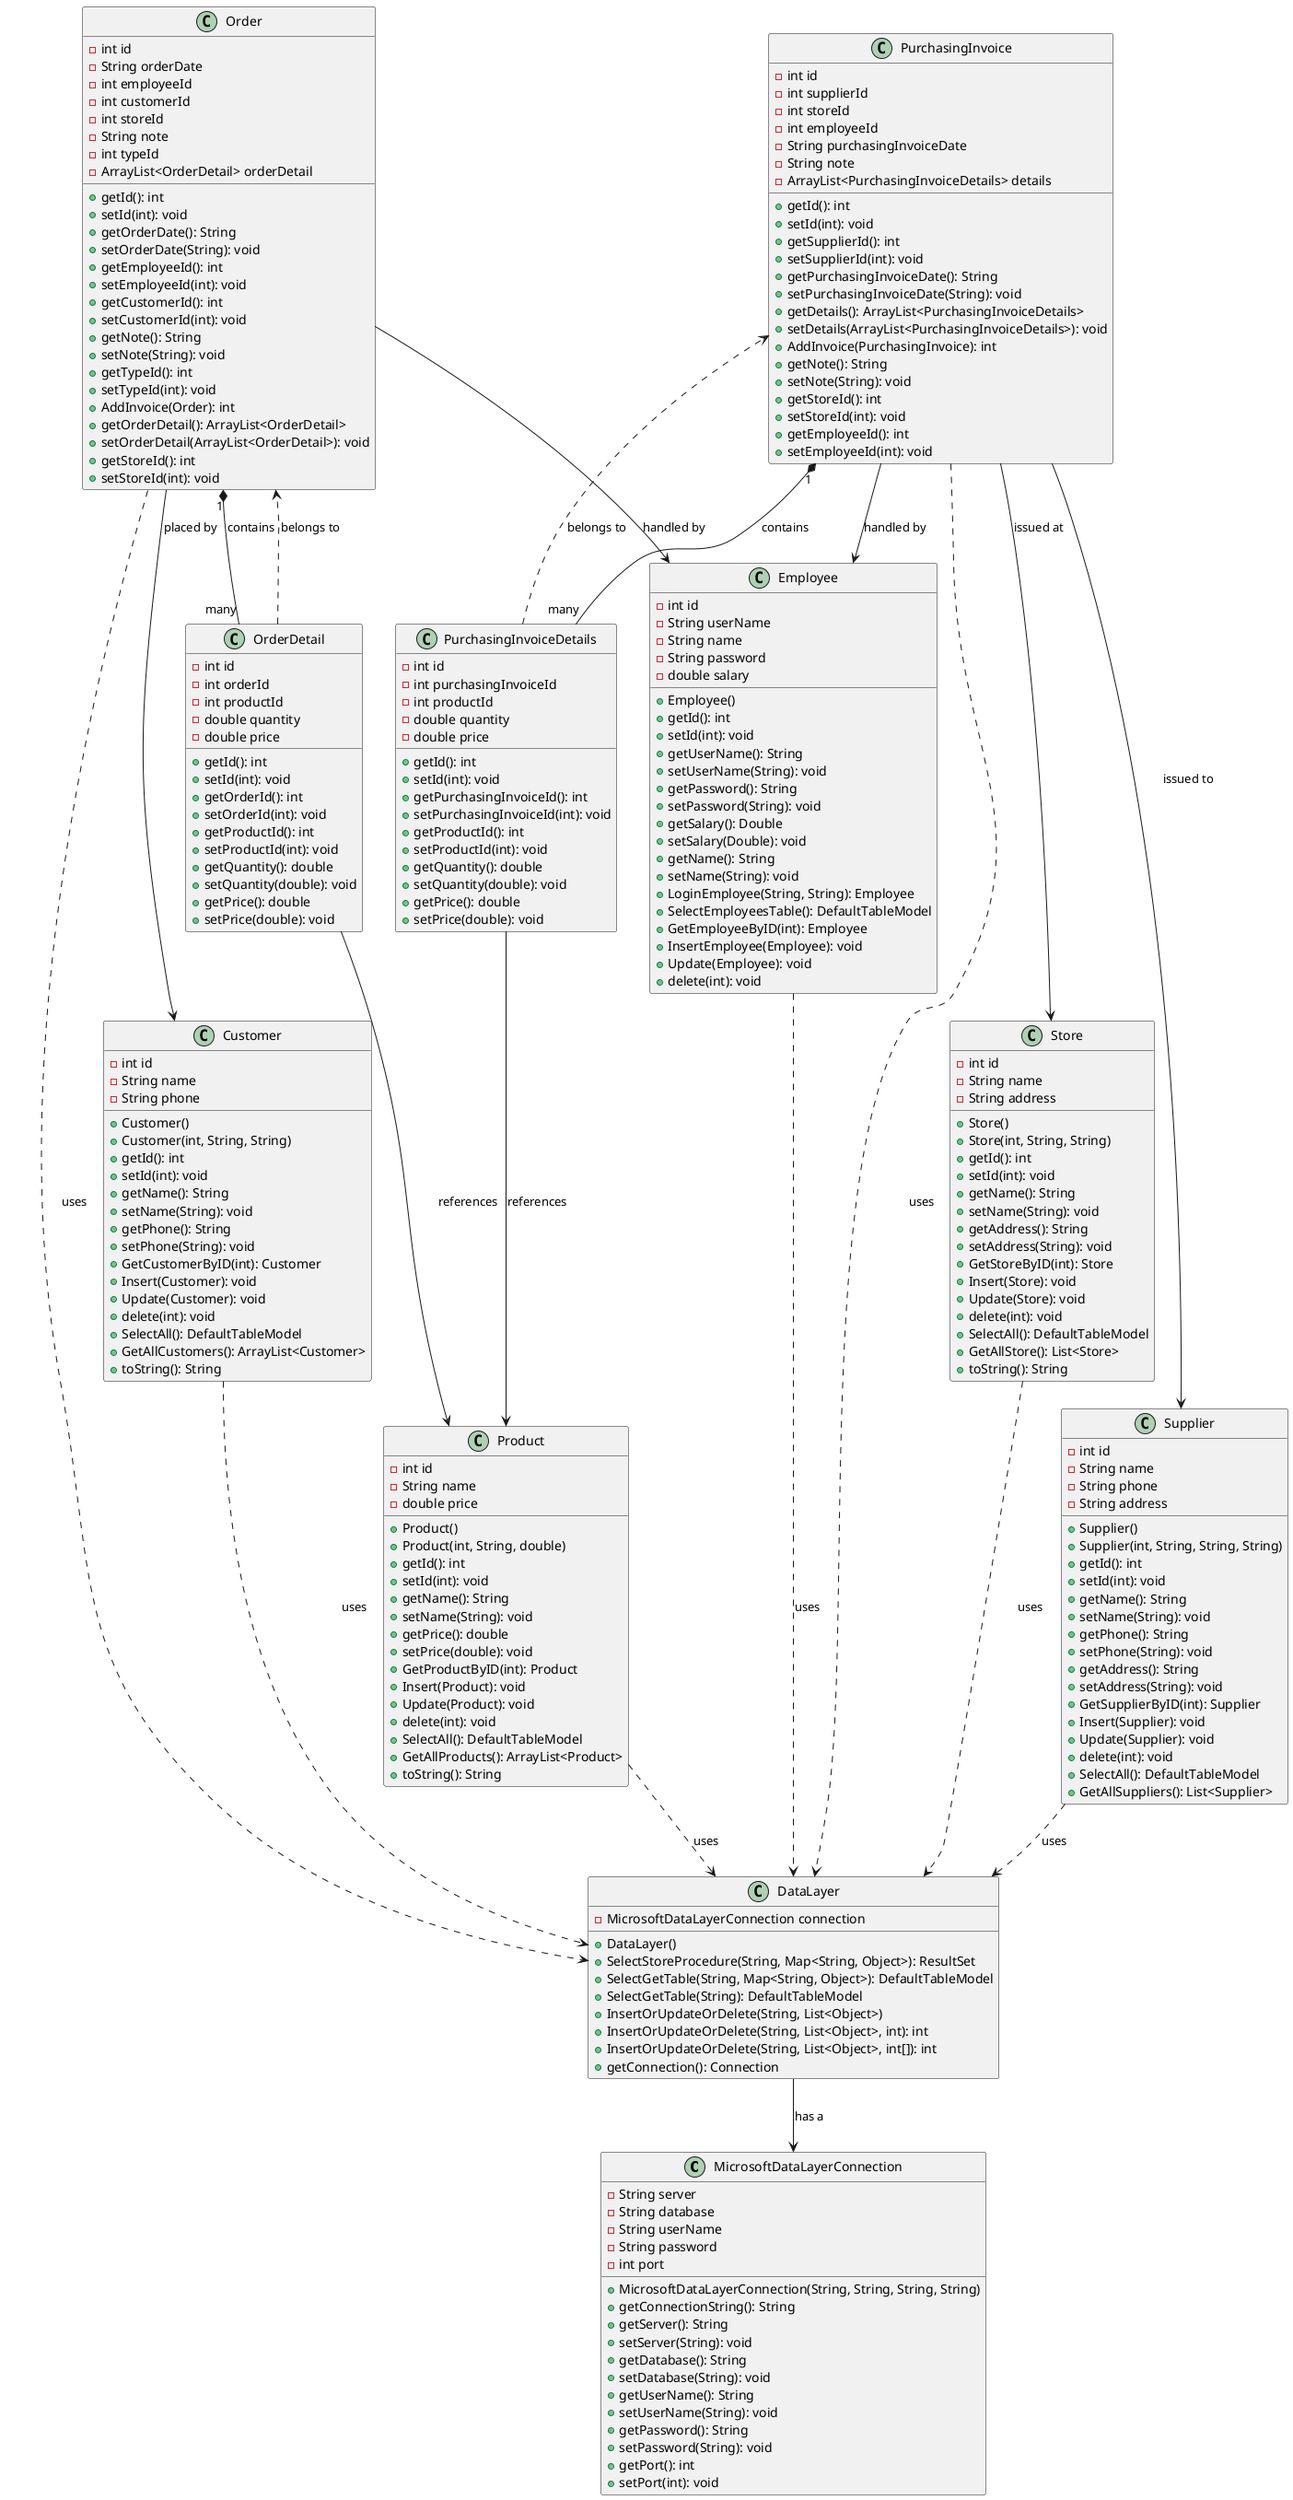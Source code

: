 @startuml

class MicrosoftDataLayerConnection {
    - String server
    - String database
    - String userName
    - String password
    - int port
    + MicrosoftDataLayerConnection(String, String, String, String)
    + getConnectionString(): String
    + getServer(): String
    + setServer(String): void
    + getDatabase(): String
    + setDatabase(String): void
    + getUserName(): String
    + setUserName(String): void
    + getPassword(): String
    + setPassword(String): void
    + getPort(): int
    + setPort(int): void
}

class DataLayer {
    - MicrosoftDataLayerConnection connection
    + DataLayer()
    + SelectStoreProcedure(String, Map<String, Object>): ResultSet
    + SelectGetTable(String, Map<String, Object>): DefaultTableModel
    + SelectGetTable(String): DefaultTableModel
    + InsertOrUpdateOrDelete(String, List<Object>)
    + InsertOrUpdateOrDelete(String, List<Object>, int): int
    + InsertOrUpdateOrDelete(String, List<Object>, int[]): int
    + getConnection(): Connection
}

class Customer {
    - int id
    - String name
    - String phone
    + Customer()
    + Customer(int, String, String)
    + getId(): int
    + setId(int): void
    + getName(): String
    + setName(String): void
    + getPhone(): String
    + setPhone(String): void
    + GetCustomerByID(int): Customer
    + Insert(Customer): void
    + Update(Customer): void
    + delete(int): void
    + SelectAll(): DefaultTableModel
    + GetAllCustomers(): ArrayList<Customer>
    + toString(): String
}

class Employee {
    - int id
    - String userName
    - String name
    - String password
    - double salary
    + Employee()
    + getId(): int
    + setId(int): void
    + getUserName(): String
    + setUserName(String): void
    + getPassword(): String
    + setPassword(String): void
    + getSalary(): Double
    + setSalary(Double): void
    + getName(): String
    + setName(String): void
    + LoginEmployee(String, String): Employee
    + SelectEmployeesTable(): DefaultTableModel
    + GetEmployeeByID(int): Employee
    + InsertEmployee(Employee): void
    + Update(Employee): void
    + delete(int): void
}

class Order {
    - int id
    - String orderDate
    - int employeeId
    - int customerId
    - int storeId
    - String note
    - int typeId
    - ArrayList<OrderDetail> orderDetail
    + getId(): int
    + setId(int): void
    + getOrderDate(): String
    + setOrderDate(String): void
    + getEmployeeId(): int
    + setEmployeeId(int): void
    + getCustomerId(): int
    + setCustomerId(int): void
    + getNote(): String
    + setNote(String): void
    + getTypeId(): int
    + setTypeId(int): void
    + AddInvoice(Order): int
    + getOrderDetail(): ArrayList<OrderDetail>
    + setOrderDetail(ArrayList<OrderDetail>): void
    + getStoreId(): int
    + setStoreId(int): void
}

class OrderDetail {
    - int id
    - int orderId
    - int productId
    - double quantity
    - double price
    + getId(): int
    + setId(int): void
    + getOrderId(): int
    + setOrderId(int): void
    + getProductId(): int
    + setProductId(int): void
    + getQuantity(): double
    + setQuantity(double): void
    + getPrice(): double
    + setPrice(double): void
}

class Product {
    - int id
    - String name
    - double price
    + Product()
    + Product(int, String, double)
    + getId(): int
    + setId(int): void
    + getName(): String
    + setName(String): void
    + getPrice(): double
    + setPrice(double): void
    + GetProductByID(int): Product
    + Insert(Product): void
    + Update(Product): void
    + delete(int): void
    + SelectAll(): DefaultTableModel
    + GetAllProducts(): ArrayList<Product>
    + toString(): String
}

class Store {
    - int id
    - String name
    - String address
    + Store()
    + Store(int, String, String)
    + getId(): int
    + setId(int): void
    + getName(): String
    + setName(String): void
    + getAddress(): String
    + setAddress(String): void
    + GetStoreByID(int): Store
    + Insert(Store): void
    + Update(Store): void
    + delete(int): void
    + SelectAll(): DefaultTableModel
    + GetAllStore(): List<Store>
    + toString(): String
}

class Supplier {
    - int id
    - String name
    - String phone
    - String address
    + Supplier()
    + Supplier(int, String, String, String)
    + getId(): int
    + setId(int): void
    + getName(): String
    + setName(String): void
    + getPhone(): String
    + setPhone(String): void
    + getAddress(): String
    + setAddress(String): void
    + GetSupplierByID(int): Supplier
    + Insert(Supplier): void
    + Update(Supplier): void
    + delete(int): void
    + SelectAll(): DefaultTableModel
    + GetAllSuppliers(): List<Supplier>
}

class PurchasingInvoice {
    - int id
    - int supplierId
    - int storeId
    - int employeeId
    - String purchasingInvoiceDate
    - String note
    - ArrayList<PurchasingInvoiceDetails> details
    + getId(): int
    + setId(int): void
    + getSupplierId(): int
    + setSupplierId(int): void
    + getPurchasingInvoiceDate(): String
    + setPurchasingInvoiceDate(String): void
    + getDetails(): ArrayList<PurchasingInvoiceDetails>
    + setDetails(ArrayList<PurchasingInvoiceDetails>): void
    + AddInvoice(PurchasingInvoice): int
    + getNote(): String
    + setNote(String): void
    + getStoreId(): int
    + setStoreId(int): void
    + getEmployeeId(): int
    + setEmployeeId(int): void
}

class PurchasingInvoiceDetails {
    - int id
    - int purchasingInvoiceId
    - int productId
    - double quantity
    - double price
    + getId(): int
    + setId(int): void
    + getPurchasingInvoiceId(): int
    + setPurchasingInvoiceId(int): void
    + getProductId(): int
    + setProductId(int): void
    + getQuantity(): double
    + setQuantity(double): void
    + getPrice(): double
    + setPrice(double): void
}

Order "1" *-- "many" OrderDetail : "contains"
OrderDetail --> Product : "references"
PurchasingInvoice "1" *-- "many" PurchasingInvoiceDetails : "contains"
PurchasingInvoiceDetails --> Product : "references"
PurchasingInvoice --> Store : "issued at"
PurchasingInvoice --> Employee : "handled by"
PurchasingInvoice --> Supplier : "issued to"
PurchasingInvoiceDetails ..> PurchasingInvoice : "belongs to"

DataLayer --> MicrosoftDataLayerConnection : "has a"
Customer ..> DataLayer : "uses"
Employee ..> DataLayer : "uses"
Order ..> DataLayer : "uses"
Product ..> DataLayer : "uses"
PurchasingInvoice ..> DataLayer : "uses"
Store ..> DataLayer : "uses"
Supplier ..> DataLayer : "uses"

Order --> Customer : "placed by"
Order --> Employee : "handled by"
OrderDetail ..> Order : "belongs to"

@enduml
